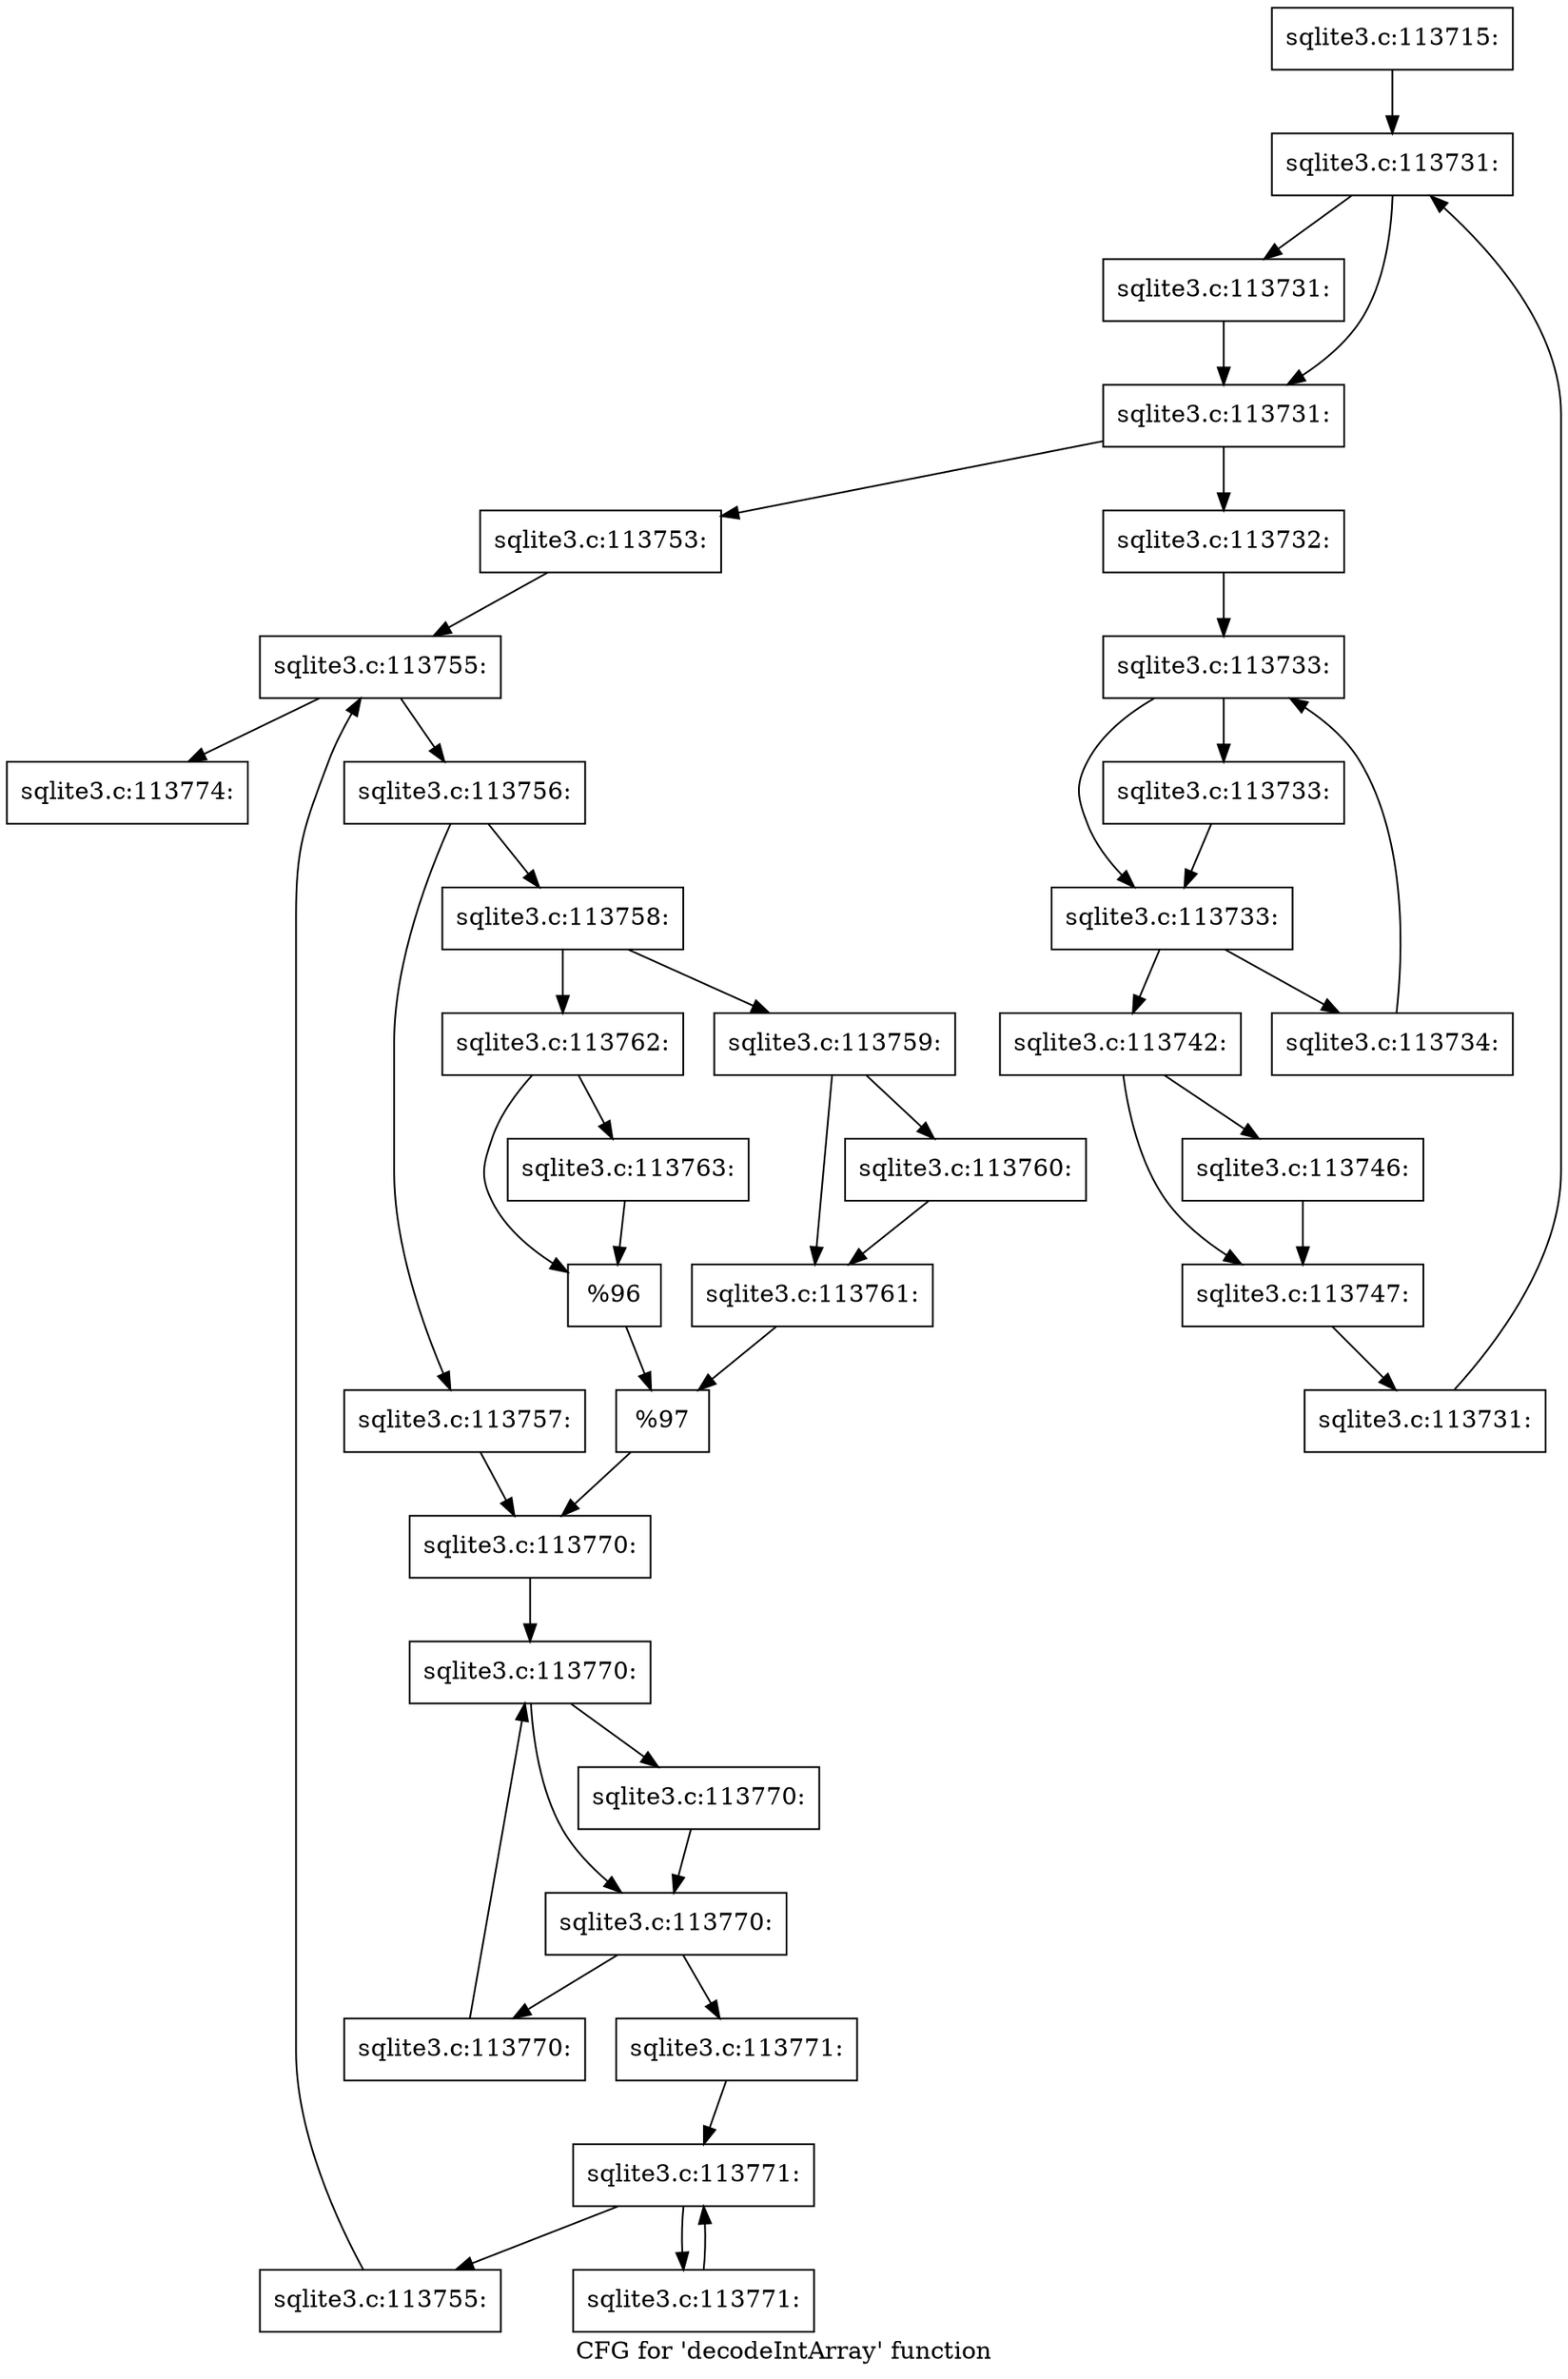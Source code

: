 digraph "CFG for 'decodeIntArray' function" {
	label="CFG for 'decodeIntArray' function";

	Node0x55c0f83ce250 [shape=record,label="{sqlite3.c:113715:}"];
	Node0x55c0f83ce250 -> Node0x55c0f83d0f90;
	Node0x55c0f83d0f90 [shape=record,label="{sqlite3.c:113731:}"];
	Node0x55c0f83d0f90 -> Node0x55c0f83d1280;
	Node0x55c0f83d0f90 -> Node0x55c0f83d1230;
	Node0x55c0f83d1280 [shape=record,label="{sqlite3.c:113731:}"];
	Node0x55c0f83d1280 -> Node0x55c0f83d1230;
	Node0x55c0f83d1230 [shape=record,label="{sqlite3.c:113731:}"];
	Node0x55c0f83d1230 -> Node0x55c0f83d11b0;
	Node0x55c0f83d1230 -> Node0x55c0f83d0de0;
	Node0x55c0f83d11b0 [shape=record,label="{sqlite3.c:113732:}"];
	Node0x55c0f83d11b0 -> Node0x55c0f83d1bf0;
	Node0x55c0f83d1bf0 [shape=record,label="{sqlite3.c:113733:}"];
	Node0x55c0f83d1bf0 -> Node0x55c0f83d1db0;
	Node0x55c0f83d1bf0 -> Node0x55c0f83d1d60;
	Node0x55c0f83d1db0 [shape=record,label="{sqlite3.c:113733:}"];
	Node0x55c0f83d1db0 -> Node0x55c0f83d1d60;
	Node0x55c0f83d1d60 [shape=record,label="{sqlite3.c:113733:}"];
	Node0x55c0f83d1d60 -> Node0x55c0f83d2660;
	Node0x55c0f83d1d60 -> Node0x55c0f83d1ce0;
	Node0x55c0f83d2660 [shape=record,label="{sqlite3.c:113734:}"];
	Node0x55c0f83d2660 -> Node0x55c0f83d1bf0;
	Node0x55c0f83d1ce0 [shape=record,label="{sqlite3.c:113742:}"];
	Node0x55c0f83d1ce0 -> Node0x55c0f83d3630;
	Node0x55c0f83d1ce0 -> Node0x55c0f83d3680;
	Node0x55c0f83d3630 [shape=record,label="{sqlite3.c:113746:}"];
	Node0x55c0f83d3630 -> Node0x55c0f83d3680;
	Node0x55c0f83d3680 [shape=record,label="{sqlite3.c:113747:}"];
	Node0x55c0f83d3680 -> Node0x55c0f83d1120;
	Node0x55c0f83d1120 [shape=record,label="{sqlite3.c:113731:}"];
	Node0x55c0f83d1120 -> Node0x55c0f83d0f90;
	Node0x55c0f83d0de0 [shape=record,label="{sqlite3.c:113753:}"];
	Node0x55c0f83d0de0 -> Node0x55c0f83d4820;
	Node0x55c0f83d4820 [shape=record,label="{sqlite3.c:113755:}"];
	Node0x55c0f83d4820 -> Node0x55c0f83d4c40;
	Node0x55c0f83d4820 -> Node0x55c0f83d4980;
	Node0x55c0f83d4c40 [shape=record,label="{sqlite3.c:113756:}"];
	Node0x55c0f83d4c40 -> Node0x55c0f83d4e50;
	Node0x55c0f83d4c40 -> Node0x55c0f83d4ef0;
	Node0x55c0f83d4e50 [shape=record,label="{sqlite3.c:113757:}"];
	Node0x55c0f83d4e50 -> Node0x55c0f83d4ea0;
	Node0x55c0f83d4ef0 [shape=record,label="{sqlite3.c:113758:}"];
	Node0x55c0f83d4ef0 -> Node0x55c0f83d59b0;
	Node0x55c0f83d4ef0 -> Node0x55c0f83d5a50;
	Node0x55c0f83d59b0 [shape=record,label="{sqlite3.c:113759:}"];
	Node0x55c0f83d59b0 -> Node0x55c0f557cb90;
	Node0x55c0f83d59b0 -> Node0x55c0f83d6a10;
	Node0x55c0f557cb90 [shape=record,label="{sqlite3.c:113760:}"];
	Node0x55c0f557cb90 -> Node0x55c0f83d6a10;
	Node0x55c0f83d6a10 [shape=record,label="{sqlite3.c:113761:}"];
	Node0x55c0f83d6a10 -> Node0x55c0f83d5a00;
	Node0x55c0f83d5a50 [shape=record,label="{sqlite3.c:113762:}"];
	Node0x55c0f83d5a50 -> Node0x55c0f83d7440;
	Node0x55c0f83d5a50 -> Node0x55c0f83d7490;
	Node0x55c0f83d7440 [shape=record,label="{sqlite3.c:113763:}"];
	Node0x55c0f83d7440 -> Node0x55c0f83d7490;
	Node0x55c0f83d7490 [shape=record,label="{%96}"];
	Node0x55c0f83d7490 -> Node0x55c0f83d5a00;
	Node0x55c0f83d5a00 [shape=record,label="{%97}"];
	Node0x55c0f83d5a00 -> Node0x55c0f83d4ea0;
	Node0x55c0f83d4ea0 [shape=record,label="{sqlite3.c:113770:}"];
	Node0x55c0f83d4ea0 -> Node0x55c0f83d7e60;
	Node0x55c0f83d7e60 [shape=record,label="{sqlite3.c:113770:}"];
	Node0x55c0f83d7e60 -> Node0x55c0f83d8090;
	Node0x55c0f83d7e60 -> Node0x55c0f83d8040;
	Node0x55c0f83d8090 [shape=record,label="{sqlite3.c:113770:}"];
	Node0x55c0f83d8090 -> Node0x55c0f83d8040;
	Node0x55c0f83d8040 [shape=record,label="{sqlite3.c:113770:}"];
	Node0x55c0f83d8040 -> Node0x55c0f83d89d0;
	Node0x55c0f83d8040 -> Node0x55c0f83d7fc0;
	Node0x55c0f83d89d0 [shape=record,label="{sqlite3.c:113770:}"];
	Node0x55c0f83d89d0 -> Node0x55c0f83d7e60;
	Node0x55c0f83d7fc0 [shape=record,label="{sqlite3.c:113771:}"];
	Node0x55c0f83d7fc0 -> Node0x55c0f83d8e10;
	Node0x55c0f83d8e10 [shape=record,label="{sqlite3.c:113771:}"];
	Node0x55c0f83d8e10 -> Node0x55c0f83d9300;
	Node0x55c0f83d8e10 -> Node0x55c0f83d8f00;
	Node0x55c0f83d9300 [shape=record,label="{sqlite3.c:113771:}"];
	Node0x55c0f83d9300 -> Node0x55c0f83d8e10;
	Node0x55c0f83d8f00 [shape=record,label="{sqlite3.c:113755:}"];
	Node0x55c0f83d8f00 -> Node0x55c0f83d4820;
	Node0x55c0f83d4980 [shape=record,label="{sqlite3.c:113774:}"];
}
